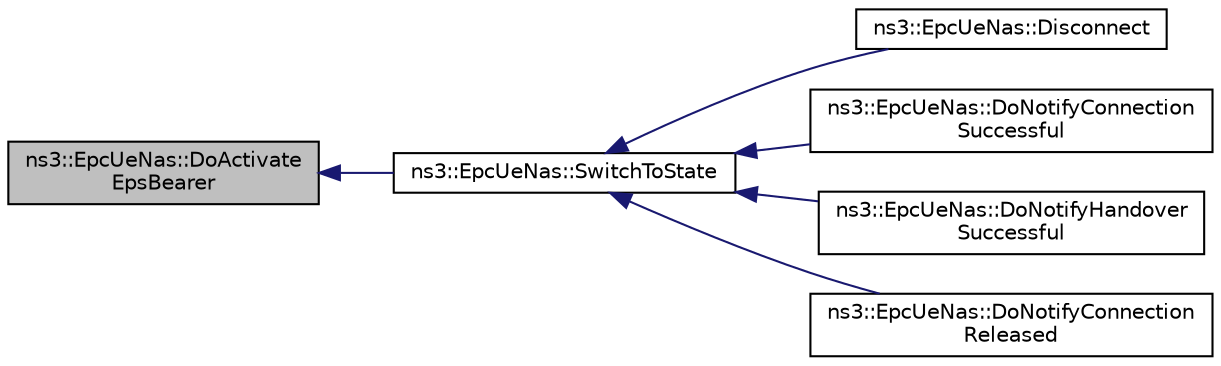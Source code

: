 digraph "ns3::EpcUeNas::DoActivateEpsBearer"
{
  edge [fontname="Helvetica",fontsize="10",labelfontname="Helvetica",labelfontsize="10"];
  node [fontname="Helvetica",fontsize="10",shape=record];
  rankdir="LR";
  Node1 [label="ns3::EpcUeNas::DoActivate\lEpsBearer",height=0.2,width=0.4,color="black", fillcolor="grey75", style="filled", fontcolor="black"];
  Node1 -> Node2 [dir="back",color="midnightblue",fontsize="10",style="solid"];
  Node2 [label="ns3::EpcUeNas::SwitchToState",height=0.2,width=0.4,color="black", fillcolor="white", style="filled",URL="$d3/d16/classns3_1_1EpcUeNas.html#a00835b29963b7eff0c4a8f1bc82a91fe"];
  Node2 -> Node3 [dir="back",color="midnightblue",fontsize="10",style="solid"];
  Node3 [label="ns3::EpcUeNas::Disconnect",height=0.2,width=0.4,color="black", fillcolor="white", style="filled",URL="$d3/d16/classns3_1_1EpcUeNas.html#aa3409bff18e25d34b75dece3dc201863"];
  Node2 -> Node4 [dir="back",color="midnightblue",fontsize="10",style="solid"];
  Node4 [label="ns3::EpcUeNas::DoNotifyConnection\lSuccessful",height=0.2,width=0.4,color="black", fillcolor="white", style="filled",URL="$d3/d16/classns3_1_1EpcUeNas.html#a524ae20735b7e1ac292df745f805980f"];
  Node2 -> Node5 [dir="back",color="midnightblue",fontsize="10",style="solid"];
  Node5 [label="ns3::EpcUeNas::DoNotifyHandover\lSuccessful",height=0.2,width=0.4,color="black", fillcolor="white", style="filled",URL="$d3/d16/classns3_1_1EpcUeNas.html#a1011b6a9817fc6e615450b35d75cec8c"];
  Node2 -> Node6 [dir="back",color="midnightblue",fontsize="10",style="solid"];
  Node6 [label="ns3::EpcUeNas::DoNotifyConnection\lReleased",height=0.2,width=0.4,color="black", fillcolor="white", style="filled",URL="$d3/d16/classns3_1_1EpcUeNas.html#aada1dcf7061f77a4f337f56b576e3a7d"];
}
